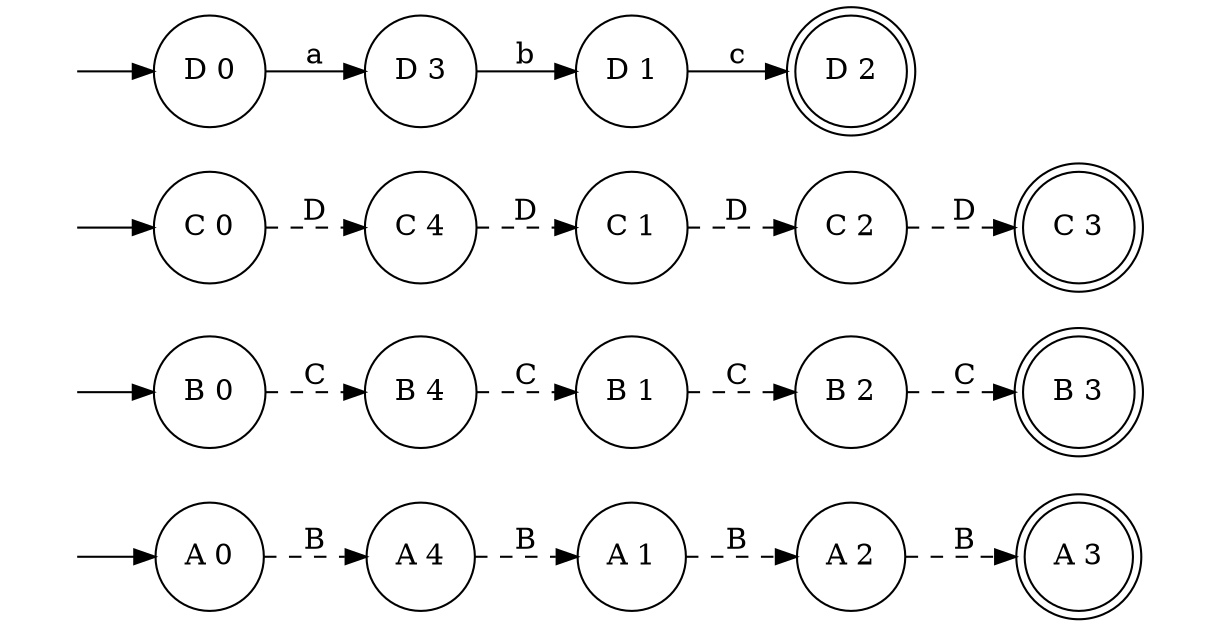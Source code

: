 digraph g {
margin=0;
pad="0.5,0.05";
rankdir=LR;

	s0 [shape="circle" label="A 0"];
	s1 [shape="circle" label="A 1"];
	s2 [shape="circle" label="A 2"];
	s3 [shape="doublecircle" label="A 3"];
	s4 [shape="circle" label="A 4"];
	s5 [shape="circle" label="B 0"];
	s6 [shape="circle" label="B 1"];
	s7 [shape="circle" label="B 2"];
	s8 [shape="doublecircle" label="B 3"];
	s9 [shape="circle" label="B 4"];
	s10 [shape="circle" label="C 0"];
	s11 [shape="circle" label="C 1"];
	s12 [shape="circle" label="C 2"];
	s13 [shape="doublecircle" label="C 3"];
	s14 [shape="circle" label="C 4"];
	s15 [shape="circle" label="D 0"];
	s16 [shape="circle" label="D 1"];
	s17 [shape="doublecircle" label="D 2"];
	s18 [shape="circle" label="D 3"];
	s0 -> s4 [style="dashed" label="B"];
	s1 -> s2 [style="dashed" label="B"];
	s2 -> s3 [style="dashed" label="B"];
	s4 -> s1 [style="dashed" label="B"];
	s5 -> s9 [style="dashed" label="C"];
	s6 -> s7 [style="dashed" label="C"];
	s7 -> s8 [style="dashed" label="C"];
	s9 -> s6 [style="dashed" label="C"];
	s10 -> s14 [style="dashed" label="D"];
	s11 -> s12 [style="dashed" label="D"];
	s12 -> s13 [style="dashed" label="D"];
	s14 -> s11 [style="dashed" label="D"];
	s15 -> s18 [label="a"];
	s16 -> s17 [label="c"];
	s18 -> s16 [label="b"];

__start0 [label="" shape="none" width="0" height="0"];
__start0 -> s5;
__start1 [label="" shape="none" width="0" height="0"];
__start1 -> s10;
__start2 [label="" shape="none" width="0" height="0"];
__start2 -> s15;
__start3 [label="" shape="none" width="0" height="0"];
__start3 -> s0;
}
